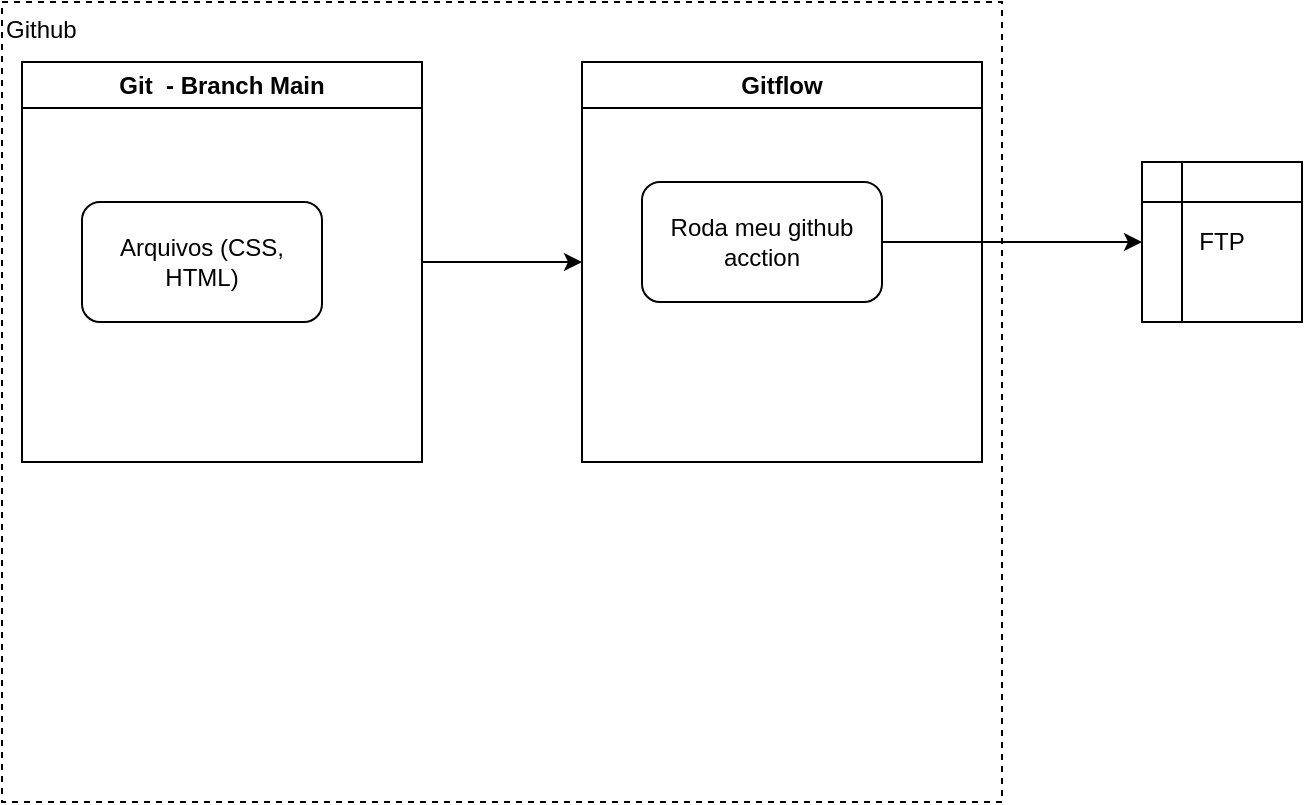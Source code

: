 <mxfile>
    <diagram id="2lp3MCStgQCyfeQPla6p" name="Page-1">
        <mxGraphModel dx="332" dy="175" grid="1" gridSize="10" guides="1" tooltips="1" connect="1" arrows="1" fold="1" page="1" pageScale="1" pageWidth="850" pageHeight="1100" math="0" shadow="0">
            <root>
                <mxCell id="0"/>
                <mxCell id="1" parent="0"/>
                <mxCell id="2" value="Github" style="rounded=0;whiteSpace=wrap;html=1;align=left;verticalAlign=top;dashed=1;" vertex="1" parent="1">
                    <mxGeometry x="60" y="110" width="500" height="400" as="geometry"/>
                </mxCell>
                <mxCell id="6" value="" style="edgeStyle=none;html=1;" edge="1" parent="1" source="4" target="5">
                    <mxGeometry relative="1" as="geometry"/>
                </mxCell>
                <mxCell id="4" value="Git&amp;nbsp; - Branch Main" style="swimlane;whiteSpace=wrap;html=1;startSize=23;" vertex="1" parent="1">
                    <mxGeometry x="70" y="140" width="200" height="200" as="geometry"/>
                </mxCell>
                <mxCell id="3" value="Arquivos (CSS, HTML)" style="rounded=1;whiteSpace=wrap;html=1;" vertex="1" parent="4">
                    <mxGeometry x="30" y="70" width="120" height="60" as="geometry"/>
                </mxCell>
                <mxCell id="5" value="Gitflow" style="swimlane;whiteSpace=wrap;html=1;" vertex="1" parent="1">
                    <mxGeometry x="350" y="140" width="200" height="200" as="geometry"/>
                </mxCell>
                <mxCell id="8" style="edgeStyle=none;html=1;" edge="1" parent="1" source="7" target="9">
                    <mxGeometry relative="1" as="geometry">
                        <mxPoint x="670" y="230" as="targetPoint"/>
                    </mxGeometry>
                </mxCell>
                <mxCell id="7" value="Roda meu github acction" style="rounded=1;whiteSpace=wrap;html=1;" vertex="1" parent="1">
                    <mxGeometry x="380" y="200" width="120" height="60" as="geometry"/>
                </mxCell>
                <mxCell id="9" value="FTP" style="shape=internalStorage;whiteSpace=wrap;html=1;backgroundOutline=1;" vertex="1" parent="1">
                    <mxGeometry x="630" y="190" width="80" height="80" as="geometry"/>
                </mxCell>
            </root>
        </mxGraphModel>
    </diagram>
</mxfile>